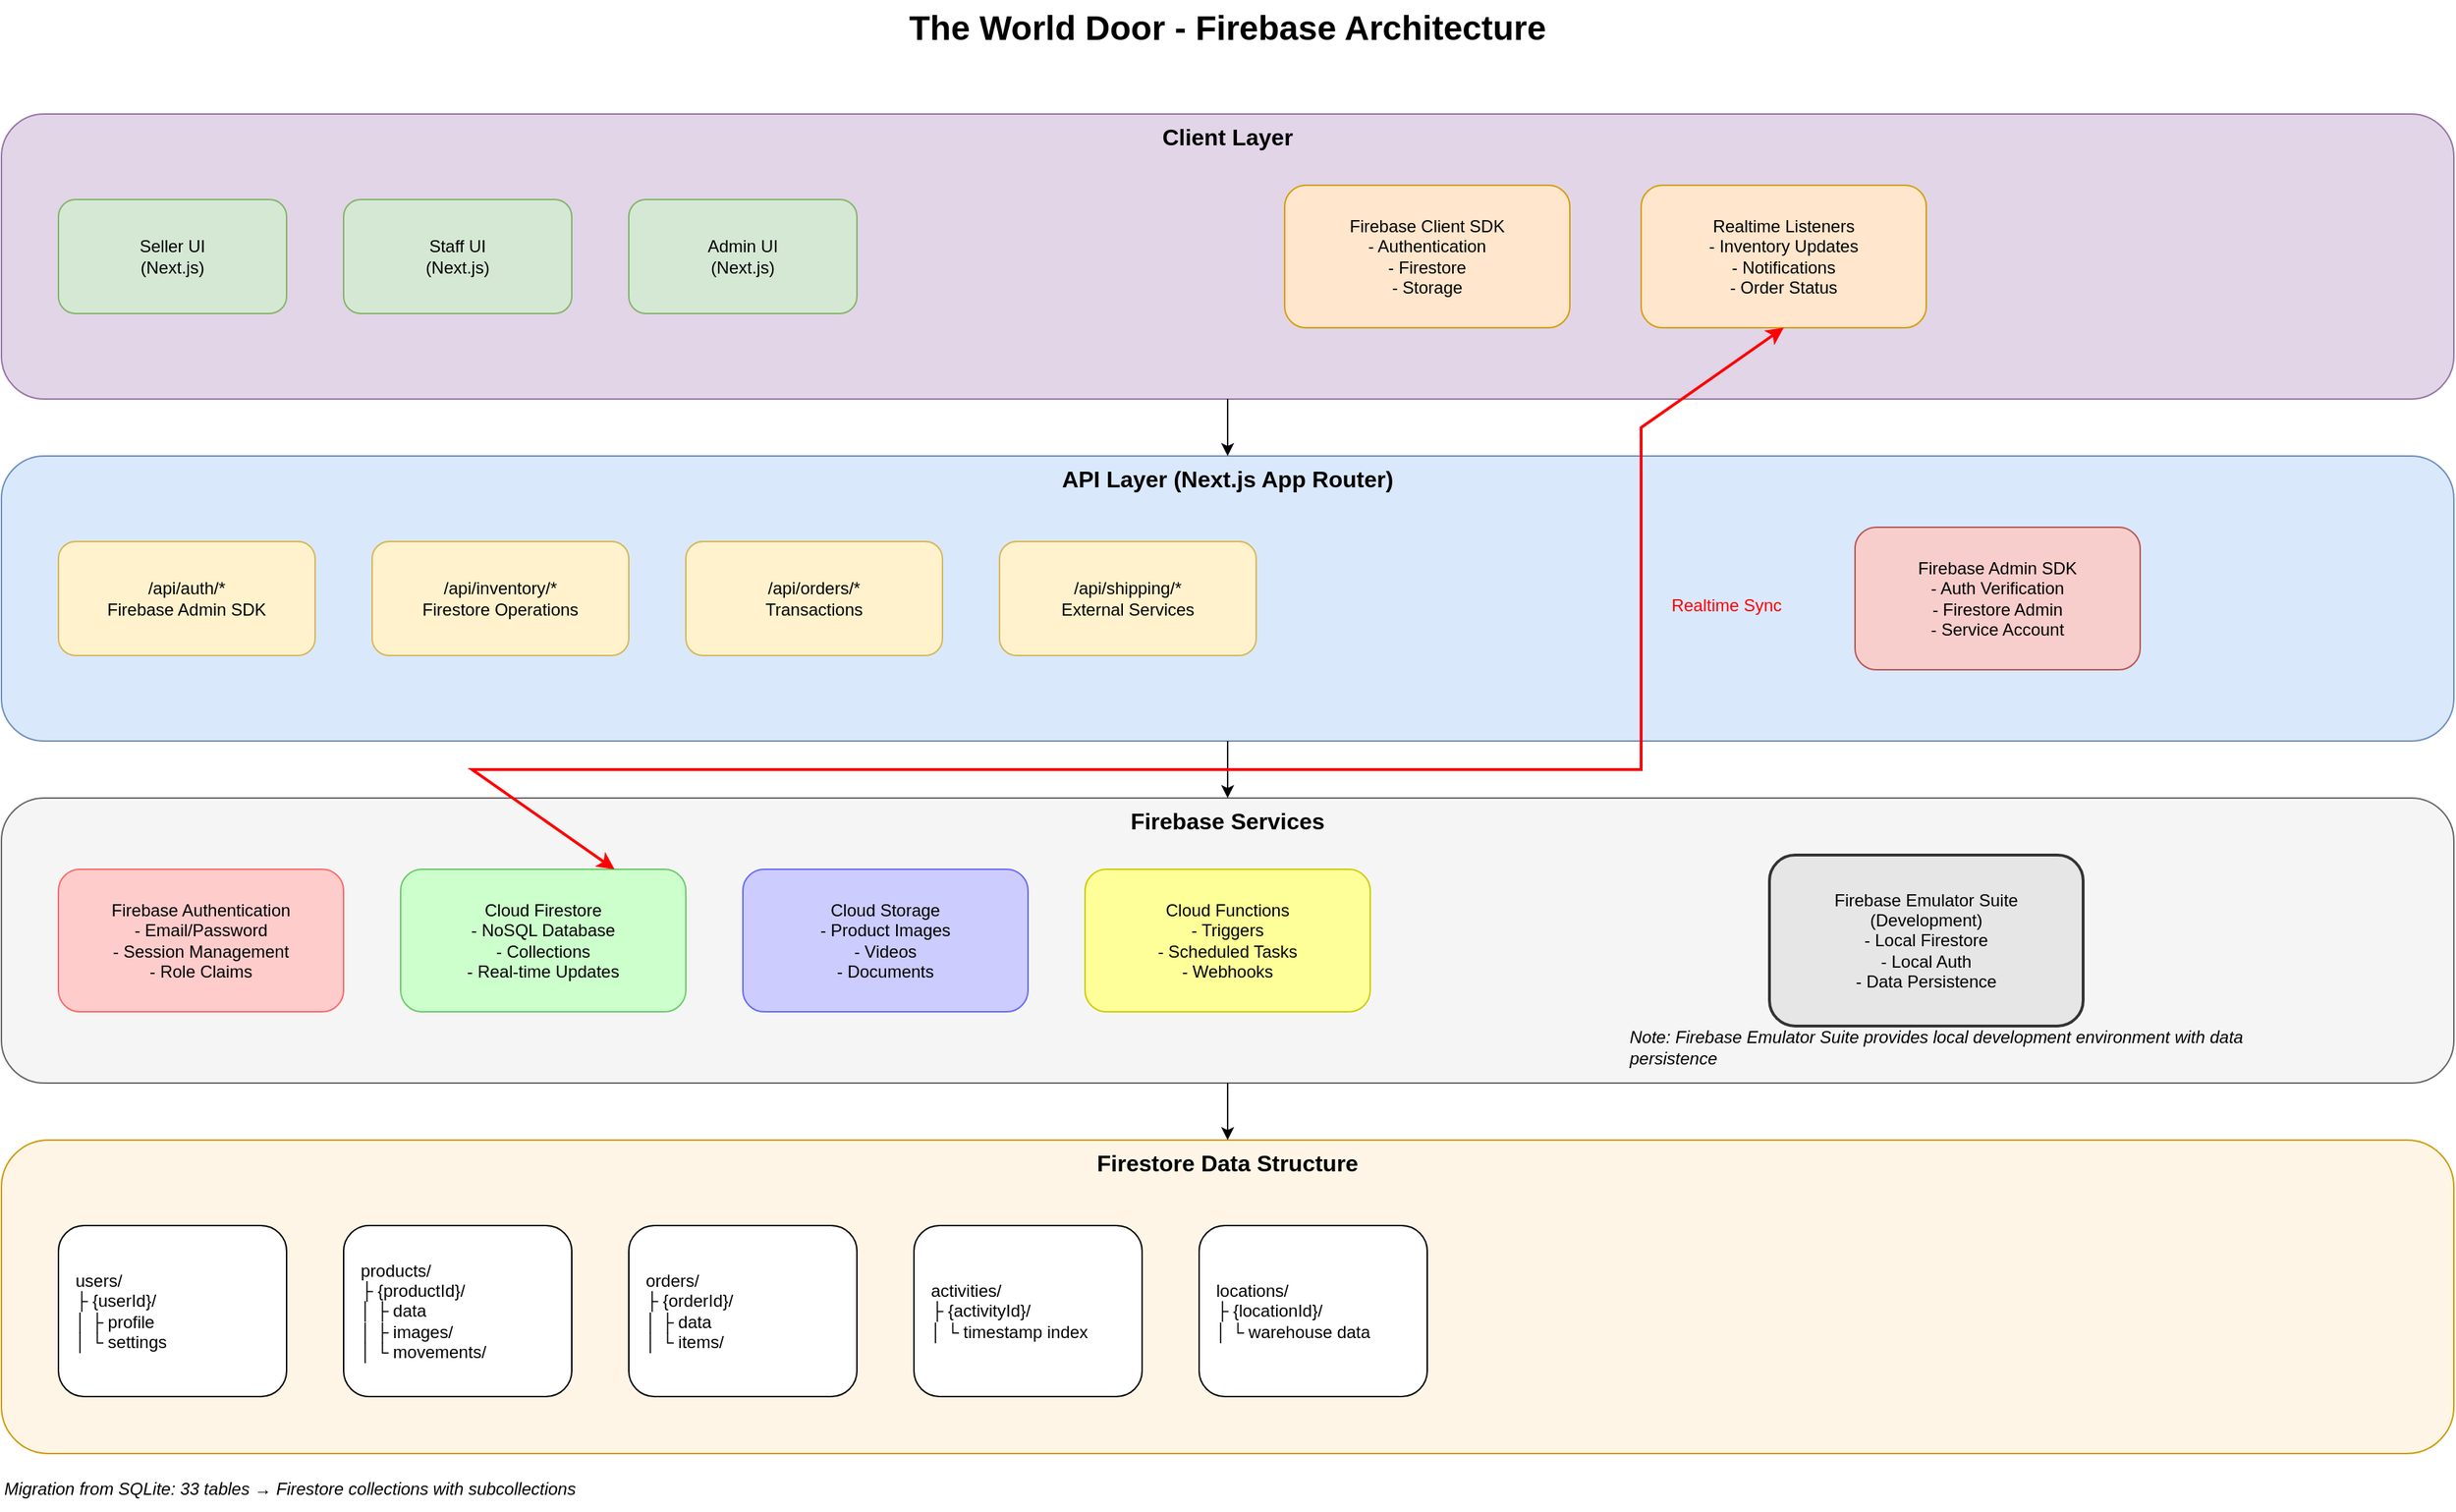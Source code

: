 <mxfile version="24.6.4" type="device">
  <diagram name="Firebase Architecture" id="firebase-arch-2025">
    <mxGraphModel dx="1434" dy="844" grid="1" gridSize="10" guides="1" tooltips="1" connect="1" arrows="1" fold="1" page="1" pageScale="1" pageWidth="1920" pageHeight="1080" math="0" shadow="0">
      <root>
        <mxCell id="0" />
        <mxCell id="1" parent="0" />
        
        <!-- Title -->
        <mxCell id="title-1" value="The World Door - Firebase Architecture" style="text;html=1;strokeColor=none;fillColor=none;align=center;verticalAlign=middle;whiteSpace=wrap;rounded=0;fontSize=24;fontStyle=1" vertex="1" parent="1">
          <mxGeometry x="710" y="20" width="500" height="40" as="geometry" />
        </mxCell>
        
        <!-- Client Layer -->
        <mxCell id="client-group" value="" style="group" vertex="1" connectable="0" parent="1">
          <mxGeometry x="100" y="100" width="1720" height="200" as="geometry" />
        </mxCell>
        
        <mxCell id="client-bg" value="Client Layer" style="rounded=1;whiteSpace=wrap;html=1;fillColor=#e1d5e7;strokeColor=#9673a6;fontSize=16;fontStyle=1;verticalAlign=top;" vertex="1" parent="client-group">
          <mxGeometry width="1720" height="200" as="geometry" />
        </mxCell>
        
        <mxCell id="seller-ui" value="Seller UI&lt;br&gt;(Next.js)" style="rounded=1;whiteSpace=wrap;html=1;fillColor=#d5e8d4;strokeColor=#82b366;" vertex="1" parent="client-group">
          <mxGeometry x="40" y="60" width="160" height="80" as="geometry" />
        </mxCell>
        
        <mxCell id="staff-ui" value="Staff UI&lt;br&gt;(Next.js)" style="rounded=1;whiteSpace=wrap;html=1;fillColor=#d5e8d4;strokeColor=#82b366;" vertex="1" parent="client-group">
          <mxGeometry x="240" y="60" width="160" height="80" as="geometry" />
        </mxCell>
        
        <mxCell id="admin-ui" value="Admin UI&lt;br&gt;(Next.js)" style="rounded=1;whiteSpace=wrap;html=1;fillColor=#d5e8d4;strokeColor=#82b366;" vertex="1" parent="client-group">
          <mxGeometry x="440" y="60" width="160" height="80" as="geometry" />
        </mxCell>
        
        <mxCell id="firebase-sdk" value="Firebase Client SDK&lt;br&gt;- Authentication&lt;br&gt;- Firestore&lt;br&gt;- Storage" style="rounded=1;whiteSpace=wrap;html=1;fillColor=#ffe6cc;strokeColor=#d79b00;" vertex="1" parent="client-group">
          <mxGeometry x="900" y="50" width="200" height="100" as="geometry" />
        </mxCell>
        
        <mxCell id="realtime" value="Realtime Listeners&lt;br&gt;- Inventory Updates&lt;br&gt;- Notifications&lt;br&gt;- Order Status" style="rounded=1;whiteSpace=wrap;html=1;fillColor=#ffe6cc;strokeColor=#d79b00;" vertex="1" parent="client-group">
          <mxGeometry x="1150" y="50" width="200" height="100" as="geometry" />
        </mxCell>
        
        <!-- API Layer -->
        <mxCell id="api-group" value="" style="group" vertex="1" connectable="0" parent="1">
          <mxGeometry x="100" y="340" width="1720" height="200" as="geometry" />
        </mxCell>
        
        <mxCell id="api-bg" value="API Layer (Next.js App Router)" style="rounded=1;whiteSpace=wrap;html=1;fillColor=#dae8fc;strokeColor=#6c8ebf;fontSize=16;fontStyle=1;verticalAlign=top;" vertex="1" parent="api-group">
          <mxGeometry width="1720" height="200" as="geometry" />
        </mxCell>
        
        <mxCell id="auth-api" value="/api/auth/*&lt;br&gt;Firebase Admin SDK" style="rounded=1;whiteSpace=wrap;html=1;fillColor=#fff2cc;strokeColor=#d6b656;" vertex="1" parent="api-group">
          <mxGeometry x="40" y="60" width="180" height="80" as="geometry" />
        </mxCell>
        
        <mxCell id="inventory-api" value="/api/inventory/*&lt;br&gt;Firestore Operations" style="rounded=1;whiteSpace=wrap;html=1;fillColor=#fff2cc;strokeColor=#d6b656;" vertex="1" parent="api-group">
          <mxGeometry x="260" y="60" width="180" height="80" as="geometry" />
        </mxCell>
        
        <mxCell id="orders-api" value="/api/orders/*&lt;br&gt;Transactions" style="rounded=1;whiteSpace=wrap;html=1;fillColor=#fff2cc;strokeColor=#d6b656;" vertex="1" parent="api-group">
          <mxGeometry x="480" y="60" width="180" height="80" as="geometry" />
        </mxCell>
        
        <mxCell id="shipping-api" value="/api/shipping/*&lt;br&gt;External Services" style="rounded=1;whiteSpace=wrap;html=1;fillColor=#fff2cc;strokeColor=#d6b656;" vertex="1" parent="api-group">
          <mxGeometry x="700" y="60" width="180" height="80" as="geometry" />
        </mxCell>
        
        <mxCell id="firebase-admin" value="Firebase Admin SDK&lt;br&gt;- Auth Verification&lt;br&gt;- Firestore Admin&lt;br&gt;- Service Account" style="rounded=1;whiteSpace=wrap;html=1;fillColor=#f8cecc;strokeColor=#b85450;" vertex="1" parent="api-group">
          <mxGeometry x="1300" y="50" width="200" height="100" as="geometry" />
        </mxCell>
        
        <!-- Firebase Services Layer -->
        <mxCell id="firebase-group" value="" style="group" vertex="1" connectable="0" parent="1">
          <mxGeometry x="100" y="580" width="1720" height="200" as="geometry" />
        </mxCell>
        
        <mxCell id="firebase-bg" value="Firebase Services" style="rounded=1;whiteSpace=wrap;html=1;fillColor=#f5f5f5;strokeColor=#666666;fontSize=16;fontStyle=1;verticalAlign=top;" vertex="1" parent="firebase-group">
          <mxGeometry width="1720" height="200" as="geometry" />
        </mxCell>
        
        <mxCell id="firebase-auth" value="Firebase Authentication&lt;br&gt;- Email/Password&lt;br&gt;- Session Management&lt;br&gt;- Role Claims" style="rounded=1;whiteSpace=wrap;html=1;fillColor=#ffcccc;strokeColor=#ff6666;" vertex="1" parent="firebase-group">
          <mxGeometry x="40" y="50" width="200" height="100" as="geometry" />
        </mxCell>
        
        <mxCell id="firestore" value="Cloud Firestore&lt;br&gt;- NoSQL Database&lt;br&gt;- Collections&lt;br&gt;- Real-time Updates" style="rounded=1;whiteSpace=wrap;html=1;fillColor=#ccffcc;strokeColor=#66cc66;" vertex="1" parent="firebase-group">
          <mxGeometry x="280" y="50" width="200" height="100" as="geometry" />
        </mxCell>
        
        <mxCell id="storage" value="Cloud Storage&lt;br&gt;- Product Images&lt;br&gt;- Videos&lt;br&gt;- Documents" style="rounded=1;whiteSpace=wrap;html=1;fillColor=#ccccff;strokeColor=#6666ff;" vertex="1" parent="firebase-group">
          <mxGeometry x="520" y="50" width="200" height="100" as="geometry" />
        </mxCell>
        
        <mxCell id="functions" value="Cloud Functions&lt;br&gt;- Triggers&lt;br&gt;- Scheduled Tasks&lt;br&gt;- Webhooks" style="rounded=1;whiteSpace=wrap;html=1;fillColor=#ffff99;strokeColor=#cccc00;" vertex="1" parent="firebase-group">
          <mxGeometry x="760" y="50" width="200" height="100" as="geometry" />
        </mxCell>
        
        <mxCell id="emulator" value="Firebase Emulator Suite&lt;br&gt;(Development)&lt;br&gt;- Local Firestore&lt;br&gt;- Local Auth&lt;br&gt;- Data Persistence" style="rounded=1;whiteSpace=wrap;html=1;fillColor=#e6e6e6;strokeColor=#333333;strokeWidth=2;dashPattern=5 5;" vertex="1" parent="firebase-group">
          <mxGeometry x="1240" y="40" width="220" height="120" as="geometry" />
        </mxCell>
        
        <!-- Data Structure -->
        <mxCell id="data-group" value="" style="group" vertex="1" connectable="0" parent="1">
          <mxGeometry x="100" y="820" width="1720" height="220" as="geometry" />
        </mxCell>
        
        <mxCell id="data-bg" value="Firestore Data Structure" style="rounded=1;whiteSpace=wrap;html=1;fillColor=#fff5e6;strokeColor=#cc9900;fontSize=16;fontStyle=1;verticalAlign=top;" vertex="1" parent="data-group">
          <mxGeometry width="1720" height="220" as="geometry" />
        </mxCell>
        
        <mxCell id="users-collection" value="users/&lt;br&gt;├ {userId}/&lt;br&gt;│ ├ profile&lt;br&gt;│ └ settings" style="rounded=1;whiteSpace=wrap;html=1;fillColor=#ffffff;strokeColor=#000000;align=left;spacingLeft=10;" vertex="1" parent="data-group">
          <mxGeometry x="40" y="60" width="160" height="120" as="geometry" />
        </mxCell>
        
        <mxCell id="products-collection" value="products/&lt;br&gt;├ {productId}/&lt;br&gt;│ ├ data&lt;br&gt;│ ├ images/&lt;br&gt;│ └ movements/" style="rounded=1;whiteSpace=wrap;html=1;fillColor=#ffffff;strokeColor=#000000;align=left;spacingLeft=10;" vertex="1" parent="data-group">
          <mxGeometry x="240" y="60" width="160" height="120" as="geometry" />
        </mxCell>
        
        <mxCell id="orders-collection" value="orders/&lt;br&gt;├ {orderId}/&lt;br&gt;│ ├ data&lt;br&gt;│ └ items/" style="rounded=1;whiteSpace=wrap;html=1;fillColor=#ffffff;strokeColor=#000000;align=left;spacingLeft=10;" vertex="1" parent="data-group">
          <mxGeometry x="440" y="60" width="160" height="120" as="geometry" />
        </mxCell>
        
        <mxCell id="activities-collection" value="activities/&lt;br&gt;├ {activityId}/&lt;br&gt;│ └ timestamp index" style="rounded=1;whiteSpace=wrap;html=1;fillColor=#ffffff;strokeColor=#000000;align=left;spacingLeft=10;" vertex="1" parent="data-group">
          <mxGeometry x="640" y="60" width="160" height="120" as="geometry" />
        </mxCell>
        
        <mxCell id="locations-collection" value="locations/&lt;br&gt;├ {locationId}/&lt;br&gt;│ └ warehouse data" style="rounded=1;whiteSpace=wrap;html=1;fillColor=#ffffff;strokeColor=#000000;align=left;spacingLeft=10;" vertex="1" parent="data-group">
          <mxGeometry x="840" y="60" width="160" height="120" as="geometry" />
        </mxCell>
        
        <!-- Arrows -->
        <mxCell id="arrow1" value="" style="endArrow=classic;html=1;rounded=0;exitX=0.5;exitY=1;exitDx=0;exitDy=0;entryX=0.5;entryY=0;entryDx=0;entryDy=0;" edge="1" parent="1" source="client-bg" target="api-bg">
          <mxGeometry width="50" height="50" relative="1" as="geometry">
            <mxPoint x="850" y="450" as="sourcePoint" />
            <mxPoint x="900" y="400" as="targetPoint" />
          </mxGeometry>
        </mxCell>
        
        <mxCell id="arrow2" value="" style="endArrow=classic;html=1;rounded=0;exitX=0.5;exitY=1;exitDx=0;exitDy=0;entryX=0.5;entryY=0;entryDx=0;entryDy=0;" edge="1" parent="1" source="api-bg" target="firebase-bg">
          <mxGeometry width="50" height="50" relative="1" as="geometry">
            <mxPoint x="850" y="690" as="sourcePoint" />
            <mxPoint x="900" y="640" as="targetPoint" />
          </mxGeometry>
        </mxCell>
        
        <mxCell id="arrow3" value="" style="endArrow=classic;html=1;rounded=0;exitX=0.5;exitY=1;exitDx=0;exitDy=0;entryX=0.5;entryY=0;entryDx=0;entryDy=0;" edge="1" parent="1" source="firebase-bg" target="data-bg">
          <mxGeometry width="50" height="50" relative="1" as="geometry">
            <mxPoint x="850" y="930" as="sourcePoint" />
            <mxPoint x="900" y="880" as="targetPoint" />
          </mxGeometry>
        </mxCell>
        
        <!-- Bidirectional Arrow for Realtime -->
        <mxCell id="realtime-arrow" value="" style="endArrow=classic;startArrow=classic;html=1;rounded=0;exitX=0.5;exitY=1;exitDx=0;exitDy=0;entryX=0.75;entryY=0;entryDx=0;entryDy=0;strokeColor=#FF0000;strokeWidth=2;" edge="1" parent="1" source="realtime" target="firestore">
          <mxGeometry width="50" height="50" relative="1" as="geometry">
            <mxPoint x="1200" y="450" as="sourcePoint" />
            <mxPoint x="1250" y="400" as="targetPoint" />
            <Array as="points">
              <mxPoint x="1250" y="320" />
              <mxPoint x="1250" y="560" />
              <mxPoint x="430" y="560" />
            </Array>
          </mxGeometry>
        </mxCell>
        
        <mxCell id="realtime-label" value="Realtime Sync" style="text;html=1;strokeColor=none;fillColor=none;align=center;verticalAlign=middle;whiteSpace=wrap;rounded=0;fontColor=#FF0000;" vertex="1" parent="1">
          <mxGeometry x="1260" y="430" width="100" height="30" as="geometry" />
        </mxCell>
        
        <!-- Notes -->
        <mxCell id="note1" value="Note: Firebase Emulator Suite provides local development environment with data persistence" style="text;html=1;strokeColor=none;fillColor=none;align=left;verticalAlign=middle;whiteSpace=wrap;rounded=0;fontSize=12;fontStyle=2;" vertex="1" parent="1">
          <mxGeometry x="1240" y="740" width="460" height="30" as="geometry" />
        </mxCell>
        
        <mxCell id="note2" value="Migration from SQLite: 33 tables → Firestore collections with subcollections" style="text;html=1;strokeColor=none;fillColor=none;align=left;verticalAlign=middle;whiteSpace=wrap;rounded=0;fontSize=12;fontStyle=2;" vertex="1" parent="1">
          <mxGeometry x="100" y="1050" width="460" height="30" as="geometry" />
        </mxCell>
        
      </root>
    </mxGraphModel>
  </diagram>
</mxfile>